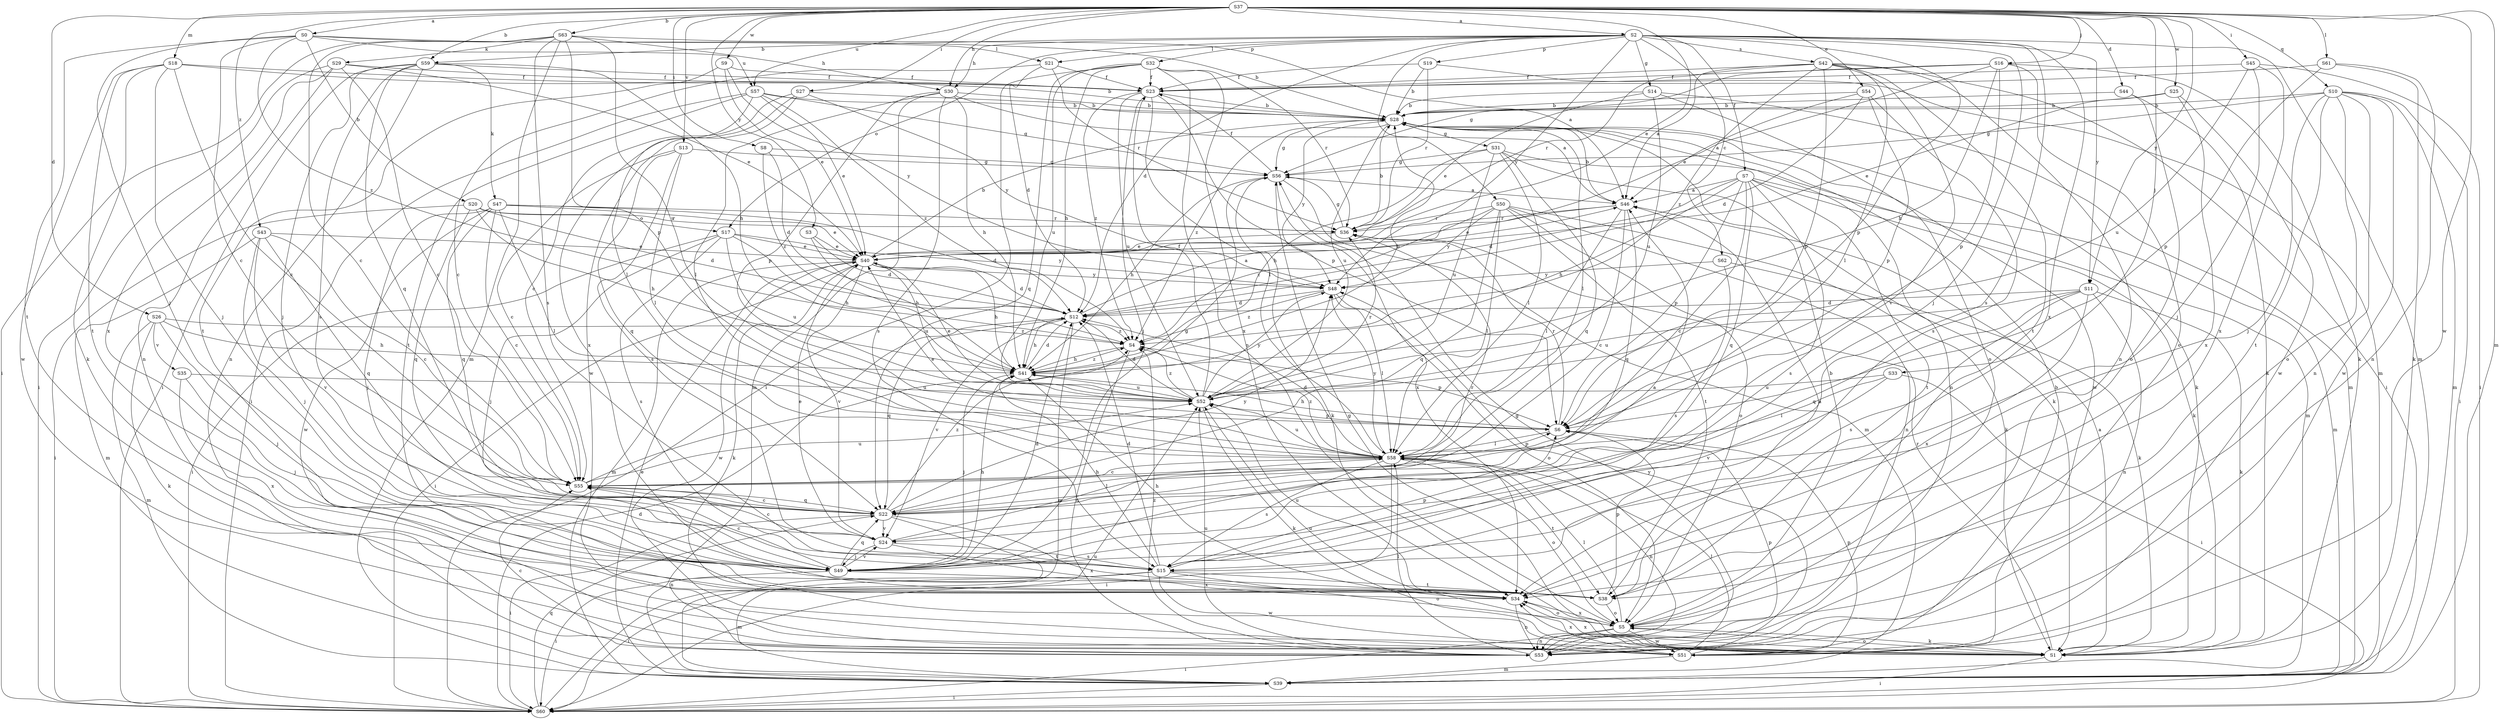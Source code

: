 strict digraph  {
S37;
S2;
S0;
S46;
S63;
S59;
S20;
S28;
S62;
S55;
S26;
S44;
S12;
S54;
S40;
S7;
S23;
S14;
S31;
S56;
S30;
S41;
S8;
S45;
S27;
S60;
S33;
S16;
S49;
S29;
S47;
S1;
S61;
S21;
S58;
S18;
S39;
S53;
S17;
S5;
S19;
S32;
S6;
S10;
S22;
S36;
S42;
S15;
S50;
S38;
S57;
S52;
S13;
S35;
S24;
S25;
S9;
S51;
S34;
S3;
S11;
S48;
S43;
S4;
S37 -> S2  [label=a];
S37 -> S0  [label=a];
S37 -> S63  [label=b];
S37 -> S59  [label=b];
S37 -> S26  [label=d];
S37 -> S44  [label=d];
S37 -> S54  [label=e];
S37 -> S40  [label=e];
S37 -> S30  [label=h];
S37 -> S8  [label=i];
S37 -> S45  [label=i];
S37 -> S27  [label=i];
S37 -> S33  [label=j];
S37 -> S16  [label=j];
S37 -> S61  [label=l];
S37 -> S18  [label=m];
S37 -> S39  [label=m];
S37 -> S10  [label=q];
S37 -> S57  [label=u];
S37 -> S13  [label=v];
S37 -> S25  [label=w];
S37 -> S9  [label=w];
S37 -> S51  [label=w];
S37 -> S3  [label=y];
S37 -> S11  [label=y];
S37 -> S43  [label=z];
S2 -> S59  [label=b];
S2 -> S62  [label=c];
S2 -> S12  [label=d];
S2 -> S7  [label=f];
S2 -> S14  [label=g];
S2 -> S30  [label=h];
S2 -> S49  [label=j];
S2 -> S21  [label=l];
S2 -> S39  [label=m];
S2 -> S17  [label=o];
S2 -> S19  [label=p];
S2 -> S32  [label=p];
S2 -> S6  [label=p];
S2 -> S42  [label=s];
S2 -> S15  [label=s];
S2 -> S50  [label=t];
S2 -> S34  [label=x];
S2 -> S11  [label=y];
S2 -> S48  [label=y];
S0 -> S20  [label=b];
S0 -> S28  [label=b];
S0 -> S55  [label=c];
S0 -> S49  [label=j];
S0 -> S21  [label=l];
S0 -> S38  [label=t];
S0 -> S57  [label=u];
S0 -> S4  [label=z];
S46 -> S28  [label=b];
S46 -> S55  [label=c];
S46 -> S40  [label=e];
S46 -> S58  [label=l];
S46 -> S22  [label=q];
S46 -> S36  [label=r];
S63 -> S46  [label=a];
S63 -> S55  [label=c];
S63 -> S30  [label=h];
S63 -> S60  [label=i];
S63 -> S29  [label=k];
S63 -> S39  [label=m];
S63 -> S6  [label=p];
S63 -> S15  [label=s];
S63 -> S52  [label=u];
S59 -> S23  [label=f];
S59 -> S41  [label=h];
S59 -> S60  [label=i];
S59 -> S49  [label=j];
S59 -> S47  [label=k];
S59 -> S53  [label=n];
S59 -> S22  [label=q];
S59 -> S15  [label=s];
S20 -> S12  [label=d];
S20 -> S41  [label=h];
S20 -> S60  [label=i];
S20 -> S17  [label=o];
S20 -> S22  [label=q];
S20 -> S36  [label=r];
S28 -> S31  [label=g];
S28 -> S56  [label=g];
S28 -> S1  [label=k];
S28 -> S58  [label=l];
S28 -> S53  [label=n];
S28 -> S52  [label=u];
S28 -> S51  [label=w];
S28 -> S48  [label=y];
S28 -> S4  [label=z];
S62 -> S1  [label=k];
S62 -> S15  [label=s];
S62 -> S48  [label=y];
S55 -> S56  [label=g];
S55 -> S22  [label=q];
S55 -> S52  [label=u];
S26 -> S41  [label=h];
S26 -> S49  [label=j];
S26 -> S1  [label=k];
S26 -> S39  [label=m];
S26 -> S35  [label=v];
S26 -> S4  [label=z];
S44 -> S28  [label=b];
S44 -> S1  [label=k];
S44 -> S5  [label=o];
S12 -> S46  [label=a];
S12 -> S41  [label=h];
S12 -> S39  [label=m];
S12 -> S22  [label=q];
S12 -> S24  [label=v];
S12 -> S4  [label=z];
S54 -> S46  [label=a];
S54 -> S28  [label=b];
S54 -> S12  [label=d];
S54 -> S6  [label=p];
S54 -> S15  [label=s];
S40 -> S28  [label=b];
S40 -> S12  [label=d];
S40 -> S41  [label=h];
S40 -> S60  [label=i];
S40 -> S1  [label=k];
S40 -> S39  [label=m];
S40 -> S52  [label=u];
S40 -> S24  [label=v];
S40 -> S51  [label=w];
S40 -> S48  [label=y];
S7 -> S46  [label=a];
S7 -> S55  [label=c];
S7 -> S12  [label=d];
S7 -> S41  [label=h];
S7 -> S1  [label=k];
S7 -> S39  [label=m];
S7 -> S6  [label=p];
S7 -> S22  [label=q];
S7 -> S15  [label=s];
S7 -> S38  [label=t];
S23 -> S28  [label=b];
S23 -> S49  [label=j];
S23 -> S58  [label=l];
S23 -> S6  [label=p];
S23 -> S52  [label=u];
S23 -> S4  [label=z];
S14 -> S28  [label=b];
S14 -> S40  [label=e];
S14 -> S39  [label=m];
S14 -> S5  [label=o];
S14 -> S52  [label=u];
S31 -> S56  [label=g];
S31 -> S41  [label=h];
S31 -> S1  [label=k];
S31 -> S58  [label=l];
S31 -> S39  [label=m];
S31 -> S22  [label=q];
S31 -> S52  [label=u];
S56 -> S46  [label=a];
S56 -> S23  [label=f];
S56 -> S41  [label=h];
S56 -> S1  [label=k];
S56 -> S39  [label=m];
S56 -> S34  [label=x];
S30 -> S46  [label=a];
S30 -> S28  [label=b];
S30 -> S41  [label=h];
S30 -> S58  [label=l];
S30 -> S39  [label=m];
S30 -> S6  [label=p];
S30 -> S15  [label=s];
S41 -> S28  [label=b];
S41 -> S12  [label=d];
S41 -> S49  [label=j];
S41 -> S52  [label=u];
S41 -> S4  [label=z];
S8 -> S12  [label=d];
S8 -> S56  [label=g];
S8 -> S4  [label=z];
S45 -> S23  [label=f];
S45 -> S60  [label=i];
S45 -> S49  [label=j];
S45 -> S52  [label=u];
S45 -> S34  [label=x];
S27 -> S28  [label=b];
S27 -> S55  [label=c];
S27 -> S51  [label=w];
S27 -> S34  [label=x];
S27 -> S48  [label=y];
S60 -> S12  [label=d];
S60 -> S22  [label=q];
S60 -> S52  [label=u];
S33 -> S60  [label=i];
S33 -> S58  [label=l];
S33 -> S52  [label=u];
S33 -> S24  [label=v];
S16 -> S40  [label=e];
S16 -> S23  [label=f];
S16 -> S56  [label=g];
S16 -> S41  [label=h];
S16 -> S1  [label=k];
S16 -> S5  [label=o];
S16 -> S6  [label=p];
S49 -> S46  [label=a];
S49 -> S55  [label=c];
S49 -> S12  [label=d];
S49 -> S41  [label=h];
S49 -> S60  [label=i];
S49 -> S22  [label=q];
S49 -> S24  [label=v];
S49 -> S34  [label=x];
S29 -> S55  [label=c];
S29 -> S40  [label=e];
S29 -> S23  [label=f];
S29 -> S60  [label=i];
S29 -> S53  [label=n];
S29 -> S34  [label=x];
S47 -> S55  [label=c];
S47 -> S12  [label=d];
S47 -> S40  [label=e];
S47 -> S49  [label=j];
S47 -> S58  [label=l];
S47 -> S22  [label=q];
S47 -> S36  [label=r];
S47 -> S51  [label=w];
S1 -> S46  [label=a];
S1 -> S56  [label=g];
S1 -> S60  [label=i];
S1 -> S5  [label=o];
S1 -> S36  [label=r];
S1 -> S52  [label=u];
S1 -> S34  [label=x];
S61 -> S23  [label=f];
S61 -> S1  [label=k];
S61 -> S53  [label=n];
S61 -> S6  [label=p];
S21 -> S55  [label=c];
S21 -> S12  [label=d];
S21 -> S23  [label=f];
S21 -> S36  [label=r];
S58 -> S55  [label=c];
S58 -> S12  [label=d];
S58 -> S40  [label=e];
S58 -> S60  [label=i];
S58 -> S53  [label=n];
S58 -> S5  [label=o];
S58 -> S6  [label=p];
S58 -> S15  [label=s];
S58 -> S38  [label=t];
S58 -> S52  [label=u];
S58 -> S48  [label=y];
S58 -> S4  [label=z];
S18 -> S28  [label=b];
S18 -> S55  [label=c];
S18 -> S23  [label=f];
S18 -> S49  [label=j];
S18 -> S1  [label=k];
S18 -> S38  [label=t];
S18 -> S51  [label=w];
S39 -> S40  [label=e];
S39 -> S60  [label=i];
S53 -> S55  [label=c];
S53 -> S56  [label=g];
S53 -> S58  [label=l];
S53 -> S6  [label=p];
S53 -> S52  [label=u];
S53 -> S4  [label=z];
S17 -> S40  [label=e];
S17 -> S41  [label=h];
S17 -> S60  [label=i];
S17 -> S49  [label=j];
S17 -> S15  [label=s];
S17 -> S52  [label=u];
S17 -> S48  [label=y];
S5 -> S28  [label=b];
S5 -> S60  [label=i];
S5 -> S1  [label=k];
S5 -> S58  [label=l];
S5 -> S53  [label=n];
S5 -> S51  [label=w];
S5 -> S34  [label=x];
S19 -> S28  [label=b];
S19 -> S23  [label=f];
S19 -> S39  [label=m];
S19 -> S36  [label=r];
S32 -> S23  [label=f];
S32 -> S41  [label=h];
S32 -> S60  [label=i];
S32 -> S5  [label=o];
S32 -> S22  [label=q];
S32 -> S36  [label=r];
S32 -> S52  [label=u];
S32 -> S34  [label=x];
S6 -> S41  [label=h];
S6 -> S58  [label=l];
S6 -> S36  [label=r];
S10 -> S28  [label=b];
S10 -> S56  [label=g];
S10 -> S60  [label=i];
S10 -> S49  [label=j];
S10 -> S39  [label=m];
S10 -> S53  [label=n];
S10 -> S5  [label=o];
S10 -> S38  [label=t];
S10 -> S51  [label=w];
S22 -> S55  [label=c];
S22 -> S60  [label=i];
S22 -> S58  [label=l];
S22 -> S53  [label=n];
S22 -> S38  [label=t];
S22 -> S24  [label=v];
S22 -> S48  [label=y];
S22 -> S4  [label=z];
S36 -> S28  [label=b];
S36 -> S40  [label=e];
S36 -> S56  [label=g];
S42 -> S46  [label=a];
S42 -> S23  [label=f];
S42 -> S60  [label=i];
S42 -> S58  [label=l];
S42 -> S53  [label=n];
S42 -> S6  [label=p];
S42 -> S36  [label=r];
S42 -> S38  [label=t];
S42 -> S24  [label=v];
S42 -> S4  [label=z];
S15 -> S12  [label=d];
S15 -> S41  [label=h];
S15 -> S60  [label=i];
S15 -> S39  [label=m];
S15 -> S5  [label=o];
S15 -> S6  [label=p];
S15 -> S38  [label=t];
S15 -> S51  [label=w];
S50 -> S1  [label=k];
S50 -> S58  [label=l];
S50 -> S53  [label=n];
S50 -> S5  [label=o];
S50 -> S22  [label=q];
S50 -> S36  [label=r];
S50 -> S38  [label=t];
S50 -> S48  [label=y];
S50 -> S4  [label=z];
S38 -> S46  [label=a];
S38 -> S5  [label=o];
S38 -> S6  [label=p];
S57 -> S28  [label=b];
S57 -> S40  [label=e];
S57 -> S56  [label=g];
S57 -> S60  [label=i];
S57 -> S58  [label=l];
S57 -> S38  [label=t];
S57 -> S4  [label=z];
S52 -> S12  [label=d];
S52 -> S40  [label=e];
S52 -> S23  [label=f];
S52 -> S1  [label=k];
S52 -> S6  [label=p];
S52 -> S36  [label=r];
S52 -> S48  [label=y];
S52 -> S4  [label=z];
S13 -> S55  [label=c];
S13 -> S56  [label=g];
S13 -> S58  [label=l];
S13 -> S22  [label=q];
S13 -> S15  [label=s];
S35 -> S49  [label=j];
S35 -> S52  [label=u];
S35 -> S34  [label=x];
S24 -> S55  [label=c];
S24 -> S40  [label=e];
S24 -> S49  [label=j];
S24 -> S36  [label=r];
S24 -> S15  [label=s];
S24 -> S34  [label=x];
S25 -> S28  [label=b];
S25 -> S40  [label=e];
S25 -> S51  [label=w];
S25 -> S34  [label=x];
S9 -> S40  [label=e];
S9 -> S23  [label=f];
S9 -> S38  [label=t];
S9 -> S48  [label=y];
S51 -> S28  [label=b];
S51 -> S58  [label=l];
S51 -> S39  [label=m];
S51 -> S6  [label=p];
S51 -> S34  [label=x];
S51 -> S48  [label=y];
S34 -> S41  [label=h];
S34 -> S53  [label=n];
S34 -> S5  [label=o];
S34 -> S52  [label=u];
S3 -> S12  [label=d];
S3 -> S40  [label=e];
S3 -> S41  [label=h];
S11 -> S12  [label=d];
S11 -> S1  [label=k];
S11 -> S53  [label=n];
S11 -> S22  [label=q];
S11 -> S15  [label=s];
S11 -> S52  [label=u];
S11 -> S34  [label=x];
S48 -> S12  [label=d];
S48 -> S58  [label=l];
S48 -> S5  [label=o];
S48 -> S4  [label=z];
S43 -> S55  [label=c];
S43 -> S40  [label=e];
S43 -> S49  [label=j];
S43 -> S39  [label=m];
S43 -> S22  [label=q];
S43 -> S24  [label=v];
S4 -> S41  [label=h];
S4 -> S53  [label=n];
S4 -> S6  [label=p];
}
